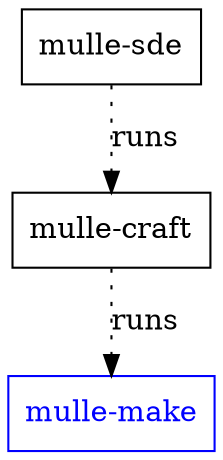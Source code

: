 digraph G {
    graph [rankdir = TD];

    node[shape=record];

    "mulle-sde" -> "mulle-craft" [ label="runs", style="dotted"]
    "mulle-craft" -> "mulle-make"  [ label="runs", style="dotted"]
    "mulle-make" [ color="blue", fontcolor="blue"]
}
